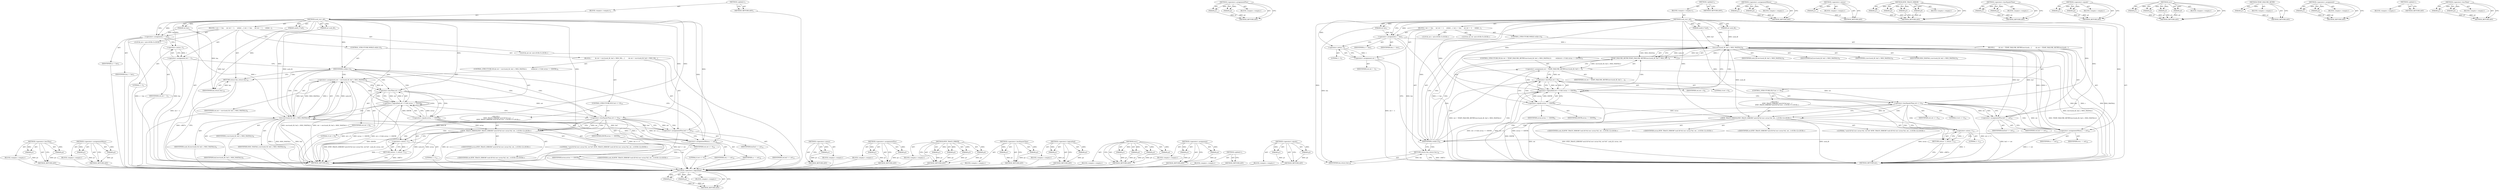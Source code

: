 digraph "&lt;operator&gt;.lessThan" {
vulnerable_103 [label=<(METHOD,&lt;operator&gt;.lessThan)>];
vulnerable_104 [label=<(PARAM,p1)>];
vulnerable_105 [label=<(PARAM,p2)>];
vulnerable_106 [label=<(BLOCK,&lt;empty&gt;,&lt;empty&gt;)>];
vulnerable_107 [label=<(METHOD_RETURN,ANY)>];
vulnerable_130 [label=<(METHOD,&lt;operator&gt;.assignmentMinus)>];
vulnerable_131 [label=<(PARAM,p1)>];
vulnerable_132 [label=<(PARAM,p2)>];
vulnerable_133 [label=<(BLOCK,&lt;empty&gt;,&lt;empty&gt;)>];
vulnerable_134 [label=<(METHOD_RETURN,ANY)>];
vulnerable_6 [label=<(METHOD,&lt;global&gt;)<SUB>1</SUB>>];
vulnerable_7 [label=<(BLOCK,&lt;empty&gt;,&lt;empty&gt;)<SUB>1</SUB>>];
vulnerable_8 [label=<(METHOD,sock_recv_all)<SUB>1</SUB>>];
vulnerable_9 [label=<(PARAM,int sock_fd)<SUB>1</SUB>>];
vulnerable_10 [label=<(PARAM,uint8_t* buf)<SUB>1</SUB>>];
vulnerable_11 [label=<(PARAM,int len)<SUB>1</SUB>>];
vulnerable_12 [label=<(BLOCK,{
 int r = len;

     int ret = -1;
     while(...,{
 int r = len;

     int ret = -1;
     while(...)<SUB>2</SUB>>];
vulnerable_13 [label="<(LOCAL,int r: int)<SUB>3</SUB>>"];
vulnerable_14 [label=<(&lt;operator&gt;.assignment,r = len)<SUB>3</SUB>>];
vulnerable_15 [label=<(IDENTIFIER,r,r = len)<SUB>3</SUB>>];
vulnerable_16 [label=<(IDENTIFIER,len,r = len)<SUB>3</SUB>>];
vulnerable_17 [label="<(LOCAL,int ret: int)<SUB>5</SUB>>"];
vulnerable_18 [label=<(&lt;operator&gt;.assignment,ret = -1)<SUB>5</SUB>>];
vulnerable_19 [label=<(IDENTIFIER,ret,ret = -1)<SUB>5</SUB>>];
vulnerable_20 [label=<(&lt;operator&gt;.minus,-1)<SUB>5</SUB>>];
vulnerable_21 [label=<(LITERAL,1,-1)<SUB>5</SUB>>];
vulnerable_22 [label=<(CONTROL_STRUCTURE,WHILE,while (r))<SUB>6</SUB>>];
vulnerable_23 [label=<(IDENTIFIER,r,while (r))<SUB>6</SUB>>];
vulnerable_24 [label=<(BLOCK,{
        do ret = recv(sock_fd, buf, r, MSG_WA...,{
        do ret = recv(sock_fd, buf, r, MSG_WA...)<SUB>7</SUB>>];
vulnerable_25 [label=<(CONTROL_STRUCTURE,DO,do ret = recv(sock_fd, buf, r, MSG_WAITALL);
         while(ret &lt; 0 &amp;&amp; errno == EINTR);)<SUB>8</SUB>>];
vulnerable_26 [label=<(&lt;operator&gt;.assignment,ret = recv(sock_fd, buf, r, MSG_WAITALL))<SUB>8</SUB>>];
vulnerable_27 [label=<(IDENTIFIER,ret,ret = recv(sock_fd, buf, r, MSG_WAITALL))<SUB>8</SUB>>];
vulnerable_28 [label=<(recv,recv(sock_fd, buf, r, MSG_WAITALL))<SUB>8</SUB>>];
vulnerable_29 [label=<(IDENTIFIER,sock_fd,recv(sock_fd, buf, r, MSG_WAITALL))<SUB>8</SUB>>];
vulnerable_30 [label=<(IDENTIFIER,buf,recv(sock_fd, buf, r, MSG_WAITALL))<SUB>8</SUB>>];
vulnerable_31 [label=<(IDENTIFIER,r,recv(sock_fd, buf, r, MSG_WAITALL))<SUB>8</SUB>>];
vulnerable_32 [label=<(IDENTIFIER,MSG_WAITALL,recv(sock_fd, buf, r, MSG_WAITALL))<SUB>8</SUB>>];
vulnerable_33 [label=<(&lt;operator&gt;.logicalAnd,ret &lt; 0 &amp;&amp; errno == EINTR)<SUB>9</SUB>>];
vulnerable_34 [label=<(&lt;operator&gt;.lessThan,ret &lt; 0)<SUB>9</SUB>>];
vulnerable_35 [label=<(IDENTIFIER,ret,ret &lt; 0)<SUB>9</SUB>>];
vulnerable_36 [label=<(LITERAL,0,ret &lt; 0)<SUB>9</SUB>>];
vulnerable_37 [label=<(&lt;operator&gt;.equals,errno == EINTR)<SUB>9</SUB>>];
vulnerable_38 [label=<(IDENTIFIER,errno,errno == EINTR)<SUB>9</SUB>>];
vulnerable_39 [label=<(IDENTIFIER,EINTR,errno == EINTR)<SUB>9</SUB>>];
vulnerable_40 [label=<(CONTROL_STRUCTURE,IF,if (ret &lt;= 0))<SUB>10</SUB>>];
vulnerable_41 [label=<(&lt;operator&gt;.lessEqualsThan,ret &lt;= 0)<SUB>10</SUB>>];
vulnerable_42 [label=<(IDENTIFIER,ret,ret &lt;= 0)<SUB>10</SUB>>];
vulnerable_43 [label=<(LITERAL,0,ret &lt;= 0)<SUB>10</SUB>>];
vulnerable_44 [label="<(BLOCK,{
            BTIF_TRACE_ERROR(&quot;sock fd:%d recv...,{
            BTIF_TRACE_ERROR(&quot;sock fd:%d recv...)<SUB>11</SUB>>"];
vulnerable_45 [label="<(BTIF_TRACE_ERROR,BTIF_TRACE_ERROR(&quot;sock fd:%d recv errno:%d, ret...)<SUB>12</SUB>>"];
vulnerable_46 [label="<(LITERAL,&quot;sock fd:%d recv errno:%d, ret:%d&quot;,BTIF_TRACE_ERROR(&quot;sock fd:%d recv errno:%d, ret...)<SUB>12</SUB>>"];
vulnerable_47 [label="<(IDENTIFIER,sock_fd,BTIF_TRACE_ERROR(&quot;sock fd:%d recv errno:%d, ret...)<SUB>12</SUB>>"];
vulnerable_48 [label="<(IDENTIFIER,errno,BTIF_TRACE_ERROR(&quot;sock fd:%d recv errno:%d, ret...)<SUB>12</SUB>>"];
vulnerable_49 [label="<(IDENTIFIER,ret,BTIF_TRACE_ERROR(&quot;sock fd:%d recv errno:%d, ret...)<SUB>12</SUB>>"];
vulnerable_50 [label=<(RETURN,return -1;,return -1;)<SUB>13</SUB>>];
vulnerable_51 [label=<(&lt;operator&gt;.minus,-1)<SUB>13</SUB>>];
vulnerable_52 [label=<(LITERAL,1,-1)<SUB>13</SUB>>];
vulnerable_53 [label=<(&lt;operator&gt;.assignmentPlus,buf += ret)<SUB>15</SUB>>];
vulnerable_54 [label=<(IDENTIFIER,buf,buf += ret)<SUB>15</SUB>>];
vulnerable_55 [label=<(IDENTIFIER,ret,buf += ret)<SUB>15</SUB>>];
vulnerable_56 [label=<(&lt;operator&gt;.assignmentMinus,r -= ret)<SUB>16</SUB>>];
vulnerable_57 [label=<(IDENTIFIER,r,r -= ret)<SUB>16</SUB>>];
vulnerable_58 [label=<(IDENTIFIER,ret,r -= ret)<SUB>16</SUB>>];
vulnerable_59 [label=<(RETURN,return len;,return len;)<SUB>18</SUB>>];
vulnerable_60 [label=<(IDENTIFIER,len,return len;)<SUB>18</SUB>>];
vulnerable_61 [label=<(METHOD_RETURN,int)<SUB>1</SUB>>];
vulnerable_63 [label=<(METHOD_RETURN,ANY)<SUB>1</SUB>>];
vulnerable_87 [label=<(METHOD,&lt;operator&gt;.minus)>];
vulnerable_88 [label=<(PARAM,p1)>];
vulnerable_89 [label=<(BLOCK,&lt;empty&gt;,&lt;empty&gt;)>];
vulnerable_90 [label=<(METHOD_RETURN,ANY)>];
vulnerable_125 [label=<(METHOD,&lt;operator&gt;.assignmentPlus)>];
vulnerable_126 [label=<(PARAM,p1)>];
vulnerable_127 [label=<(PARAM,p2)>];
vulnerable_128 [label=<(BLOCK,&lt;empty&gt;,&lt;empty&gt;)>];
vulnerable_129 [label=<(METHOD_RETURN,ANY)>];
vulnerable_118 [label=<(METHOD,BTIF_TRACE_ERROR)>];
vulnerable_119 [label=<(PARAM,p1)>];
vulnerable_120 [label=<(PARAM,p2)>];
vulnerable_121 [label=<(PARAM,p3)>];
vulnerable_122 [label=<(PARAM,p4)>];
vulnerable_123 [label=<(BLOCK,&lt;empty&gt;,&lt;empty&gt;)>];
vulnerable_124 [label=<(METHOD_RETURN,ANY)>];
vulnerable_113 [label=<(METHOD,&lt;operator&gt;.lessEqualsThan)>];
vulnerable_114 [label=<(PARAM,p1)>];
vulnerable_115 [label=<(PARAM,p2)>];
vulnerable_116 [label=<(BLOCK,&lt;empty&gt;,&lt;empty&gt;)>];
vulnerable_117 [label=<(METHOD_RETURN,ANY)>];
vulnerable_98 [label=<(METHOD,&lt;operator&gt;.logicalAnd)>];
vulnerable_99 [label=<(PARAM,p1)>];
vulnerable_100 [label=<(PARAM,p2)>];
vulnerable_101 [label=<(BLOCK,&lt;empty&gt;,&lt;empty&gt;)>];
vulnerable_102 [label=<(METHOD_RETURN,ANY)>];
vulnerable_91 [label=<(METHOD,recv)>];
vulnerable_92 [label=<(PARAM,p1)>];
vulnerable_93 [label=<(PARAM,p2)>];
vulnerable_94 [label=<(PARAM,p3)>];
vulnerable_95 [label=<(PARAM,p4)>];
vulnerable_96 [label=<(BLOCK,&lt;empty&gt;,&lt;empty&gt;)>];
vulnerable_97 [label=<(METHOD_RETURN,ANY)>];
vulnerable_82 [label=<(METHOD,&lt;operator&gt;.assignment)>];
vulnerable_83 [label=<(PARAM,p1)>];
vulnerable_84 [label=<(PARAM,p2)>];
vulnerable_85 [label=<(BLOCK,&lt;empty&gt;,&lt;empty&gt;)>];
vulnerable_86 [label=<(METHOD_RETURN,ANY)>];
vulnerable_76 [label=<(METHOD,&lt;global&gt;)<SUB>1</SUB>>];
vulnerable_77 [label=<(BLOCK,&lt;empty&gt;,&lt;empty&gt;)>];
vulnerable_78 [label=<(METHOD_RETURN,ANY)>];
vulnerable_108 [label=<(METHOD,&lt;operator&gt;.equals)>];
vulnerable_109 [label=<(PARAM,p1)>];
vulnerable_110 [label=<(PARAM,p2)>];
vulnerable_111 [label=<(BLOCK,&lt;empty&gt;,&lt;empty&gt;)>];
vulnerable_112 [label=<(METHOD_RETURN,ANY)>];
fixed_103 [label=<(METHOD,&lt;operator&gt;.logicalAnd)>];
fixed_104 [label=<(PARAM,p1)>];
fixed_105 [label=<(PARAM,p2)>];
fixed_106 [label=<(BLOCK,&lt;empty&gt;,&lt;empty&gt;)>];
fixed_107 [label=<(METHOD_RETURN,ANY)>];
fixed_130 [label=<(METHOD,&lt;operator&gt;.assignmentPlus)>];
fixed_131 [label=<(PARAM,p1)>];
fixed_132 [label=<(PARAM,p2)>];
fixed_133 [label=<(BLOCK,&lt;empty&gt;,&lt;empty&gt;)>];
fixed_134 [label=<(METHOD_RETURN,ANY)>];
fixed_6 [label=<(METHOD,&lt;global&gt;)<SUB>1</SUB>>];
fixed_7 [label=<(BLOCK,&lt;empty&gt;,&lt;empty&gt;)<SUB>1</SUB>>];
fixed_8 [label=<(METHOD,sock_recv_all)<SUB>1</SUB>>];
fixed_9 [label=<(PARAM,int sock_fd)<SUB>1</SUB>>];
fixed_10 [label=<(PARAM,uint8_t* buf)<SUB>1</SUB>>];
fixed_11 [label=<(PARAM,int len)<SUB>1</SUB>>];
fixed_12 [label=<(BLOCK,{
 int r = len;

     int ret = -1;
     while(...,{
 int r = len;

     int ret = -1;
     while(...)<SUB>2</SUB>>];
fixed_13 [label="<(LOCAL,int r: int)<SUB>3</SUB>>"];
fixed_14 [label=<(&lt;operator&gt;.assignment,r = len)<SUB>3</SUB>>];
fixed_15 [label=<(IDENTIFIER,r,r = len)<SUB>3</SUB>>];
fixed_16 [label=<(IDENTIFIER,len,r = len)<SUB>3</SUB>>];
fixed_17 [label="<(LOCAL,int ret: int)<SUB>5</SUB>>"];
fixed_18 [label=<(&lt;operator&gt;.assignment,ret = -1)<SUB>5</SUB>>];
fixed_19 [label=<(IDENTIFIER,ret,ret = -1)<SUB>5</SUB>>];
fixed_20 [label=<(&lt;operator&gt;.minus,-1)<SUB>5</SUB>>];
fixed_21 [label=<(LITERAL,1,-1)<SUB>5</SUB>>];
fixed_22 [label=<(CONTROL_STRUCTURE,WHILE,while (r))<SUB>6</SUB>>];
fixed_23 [label=<(IDENTIFIER,r,while (r))<SUB>6</SUB>>];
fixed_24 [label=<(BLOCK,{
        do ret = TEMP_FAILURE_RETRY(recv(sock...,{
        do ret = TEMP_FAILURE_RETRY(recv(sock...)<SUB>7</SUB>>];
fixed_25 [label=<(CONTROL_STRUCTURE,DO,do ret = TEMP_FAILURE_RETRY(recv(sock_fd, buf, r, MSG_WAITALL));
         while(ret &lt; 0 &amp;&amp; errno == EINTR);)<SUB>8</SUB>>];
fixed_26 [label=<(&lt;operator&gt;.assignment,ret = TEMP_FAILURE_RETRY(recv(sock_fd, buf, r, ...)<SUB>8</SUB>>];
fixed_27 [label=<(IDENTIFIER,ret,ret = TEMP_FAILURE_RETRY(recv(sock_fd, buf, r, ...)<SUB>8</SUB>>];
fixed_28 [label=<(TEMP_FAILURE_RETRY,TEMP_FAILURE_RETRY(recv(sock_fd, buf, r, MSG_WA...)<SUB>8</SUB>>];
fixed_29 [label=<(recv,recv(sock_fd, buf, r, MSG_WAITALL))<SUB>8</SUB>>];
fixed_30 [label=<(IDENTIFIER,sock_fd,recv(sock_fd, buf, r, MSG_WAITALL))<SUB>8</SUB>>];
fixed_31 [label=<(IDENTIFIER,buf,recv(sock_fd, buf, r, MSG_WAITALL))<SUB>8</SUB>>];
fixed_32 [label=<(IDENTIFIER,r,recv(sock_fd, buf, r, MSG_WAITALL))<SUB>8</SUB>>];
fixed_33 [label=<(IDENTIFIER,MSG_WAITALL,recv(sock_fd, buf, r, MSG_WAITALL))<SUB>8</SUB>>];
fixed_34 [label=<(&lt;operator&gt;.logicalAnd,ret &lt; 0 &amp;&amp; errno == EINTR)<SUB>9</SUB>>];
fixed_35 [label=<(&lt;operator&gt;.lessThan,ret &lt; 0)<SUB>9</SUB>>];
fixed_36 [label=<(IDENTIFIER,ret,ret &lt; 0)<SUB>9</SUB>>];
fixed_37 [label=<(LITERAL,0,ret &lt; 0)<SUB>9</SUB>>];
fixed_38 [label=<(&lt;operator&gt;.equals,errno == EINTR)<SUB>9</SUB>>];
fixed_39 [label=<(IDENTIFIER,errno,errno == EINTR)<SUB>9</SUB>>];
fixed_40 [label=<(IDENTIFIER,EINTR,errno == EINTR)<SUB>9</SUB>>];
fixed_41 [label=<(CONTROL_STRUCTURE,IF,if (ret &lt;= 0))<SUB>10</SUB>>];
fixed_42 [label=<(&lt;operator&gt;.lessEqualsThan,ret &lt;= 0)<SUB>10</SUB>>];
fixed_43 [label=<(IDENTIFIER,ret,ret &lt;= 0)<SUB>10</SUB>>];
fixed_44 [label=<(LITERAL,0,ret &lt;= 0)<SUB>10</SUB>>];
fixed_45 [label="<(BLOCK,{
            BTIF_TRACE_ERROR(&quot;sock fd:%d recv...,{
            BTIF_TRACE_ERROR(&quot;sock fd:%d recv...)<SUB>11</SUB>>"];
fixed_46 [label="<(BTIF_TRACE_ERROR,BTIF_TRACE_ERROR(&quot;sock fd:%d recv errno:%d, ret...)<SUB>12</SUB>>"];
fixed_47 [label="<(LITERAL,&quot;sock fd:%d recv errno:%d, ret:%d&quot;,BTIF_TRACE_ERROR(&quot;sock fd:%d recv errno:%d, ret...)<SUB>12</SUB>>"];
fixed_48 [label="<(IDENTIFIER,sock_fd,BTIF_TRACE_ERROR(&quot;sock fd:%d recv errno:%d, ret...)<SUB>12</SUB>>"];
fixed_49 [label="<(IDENTIFIER,errno,BTIF_TRACE_ERROR(&quot;sock fd:%d recv errno:%d, ret...)<SUB>12</SUB>>"];
fixed_50 [label="<(IDENTIFIER,ret,BTIF_TRACE_ERROR(&quot;sock fd:%d recv errno:%d, ret...)<SUB>12</SUB>>"];
fixed_51 [label=<(RETURN,return -1;,return -1;)<SUB>13</SUB>>];
fixed_52 [label=<(&lt;operator&gt;.minus,-1)<SUB>13</SUB>>];
fixed_53 [label=<(LITERAL,1,-1)<SUB>13</SUB>>];
fixed_54 [label=<(&lt;operator&gt;.assignmentPlus,buf += ret)<SUB>15</SUB>>];
fixed_55 [label=<(IDENTIFIER,buf,buf += ret)<SUB>15</SUB>>];
fixed_56 [label=<(IDENTIFIER,ret,buf += ret)<SUB>15</SUB>>];
fixed_57 [label=<(&lt;operator&gt;.assignmentMinus,r -= ret)<SUB>16</SUB>>];
fixed_58 [label=<(IDENTIFIER,r,r -= ret)<SUB>16</SUB>>];
fixed_59 [label=<(IDENTIFIER,ret,r -= ret)<SUB>16</SUB>>];
fixed_60 [label=<(RETURN,return len;,return len;)<SUB>18</SUB>>];
fixed_61 [label=<(IDENTIFIER,len,return len;)<SUB>18</SUB>>];
fixed_62 [label=<(METHOD_RETURN,int)<SUB>1</SUB>>];
fixed_64 [label=<(METHOD_RETURN,ANY)<SUB>1</SUB>>];
fixed_135 [label=<(METHOD,&lt;operator&gt;.assignmentMinus)>];
fixed_136 [label=<(PARAM,p1)>];
fixed_137 [label=<(PARAM,p2)>];
fixed_138 [label=<(BLOCK,&lt;empty&gt;,&lt;empty&gt;)>];
fixed_139 [label=<(METHOD_RETURN,ANY)>];
fixed_88 [label=<(METHOD,&lt;operator&gt;.minus)>];
fixed_89 [label=<(PARAM,p1)>];
fixed_90 [label=<(BLOCK,&lt;empty&gt;,&lt;empty&gt;)>];
fixed_91 [label=<(METHOD_RETURN,ANY)>];
fixed_123 [label=<(METHOD,BTIF_TRACE_ERROR)>];
fixed_124 [label=<(PARAM,p1)>];
fixed_125 [label=<(PARAM,p2)>];
fixed_126 [label=<(PARAM,p3)>];
fixed_127 [label=<(PARAM,p4)>];
fixed_128 [label=<(BLOCK,&lt;empty&gt;,&lt;empty&gt;)>];
fixed_129 [label=<(METHOD_RETURN,ANY)>];
fixed_118 [label=<(METHOD,&lt;operator&gt;.lessEqualsThan)>];
fixed_119 [label=<(PARAM,p1)>];
fixed_120 [label=<(PARAM,p2)>];
fixed_121 [label=<(BLOCK,&lt;empty&gt;,&lt;empty&gt;)>];
fixed_122 [label=<(METHOD_RETURN,ANY)>];
fixed_113 [label=<(METHOD,&lt;operator&gt;.equals)>];
fixed_114 [label=<(PARAM,p1)>];
fixed_115 [label=<(PARAM,p2)>];
fixed_116 [label=<(BLOCK,&lt;empty&gt;,&lt;empty&gt;)>];
fixed_117 [label=<(METHOD_RETURN,ANY)>];
fixed_96 [label=<(METHOD,recv)>];
fixed_97 [label=<(PARAM,p1)>];
fixed_98 [label=<(PARAM,p2)>];
fixed_99 [label=<(PARAM,p3)>];
fixed_100 [label=<(PARAM,p4)>];
fixed_101 [label=<(BLOCK,&lt;empty&gt;,&lt;empty&gt;)>];
fixed_102 [label=<(METHOD_RETURN,ANY)>];
fixed_92 [label=<(METHOD,TEMP_FAILURE_RETRY)>];
fixed_93 [label=<(PARAM,p1)>];
fixed_94 [label=<(BLOCK,&lt;empty&gt;,&lt;empty&gt;)>];
fixed_95 [label=<(METHOD_RETURN,ANY)>];
fixed_83 [label=<(METHOD,&lt;operator&gt;.assignment)>];
fixed_84 [label=<(PARAM,p1)>];
fixed_85 [label=<(PARAM,p2)>];
fixed_86 [label=<(BLOCK,&lt;empty&gt;,&lt;empty&gt;)>];
fixed_87 [label=<(METHOD_RETURN,ANY)>];
fixed_77 [label=<(METHOD,&lt;global&gt;)<SUB>1</SUB>>];
fixed_78 [label=<(BLOCK,&lt;empty&gt;,&lt;empty&gt;)>];
fixed_79 [label=<(METHOD_RETURN,ANY)>];
fixed_108 [label=<(METHOD,&lt;operator&gt;.lessThan)>];
fixed_109 [label=<(PARAM,p1)>];
fixed_110 [label=<(PARAM,p2)>];
fixed_111 [label=<(BLOCK,&lt;empty&gt;,&lt;empty&gt;)>];
fixed_112 [label=<(METHOD_RETURN,ANY)>];
vulnerable_103 -> vulnerable_104  [key=0, label="AST: "];
vulnerable_103 -> vulnerable_104  [key=1, label="DDG: "];
vulnerable_103 -> vulnerable_106  [key=0, label="AST: "];
vulnerable_103 -> vulnerable_105  [key=0, label="AST: "];
vulnerable_103 -> vulnerable_105  [key=1, label="DDG: "];
vulnerable_103 -> vulnerable_107  [key=0, label="AST: "];
vulnerable_103 -> vulnerable_107  [key=1, label="CFG: "];
vulnerable_104 -> vulnerable_107  [key=0, label="DDG: p1"];
vulnerable_105 -> vulnerable_107  [key=0, label="DDG: p2"];
vulnerable_106 -> fixed_103  [key=0];
vulnerable_107 -> fixed_103  [key=0];
vulnerable_130 -> vulnerable_131  [key=0, label="AST: "];
vulnerable_130 -> vulnerable_131  [key=1, label="DDG: "];
vulnerable_130 -> vulnerable_133  [key=0, label="AST: "];
vulnerable_130 -> vulnerable_132  [key=0, label="AST: "];
vulnerable_130 -> vulnerable_132  [key=1, label="DDG: "];
vulnerable_130 -> vulnerable_134  [key=0, label="AST: "];
vulnerable_130 -> vulnerable_134  [key=1, label="CFG: "];
vulnerable_131 -> vulnerable_134  [key=0, label="DDG: p1"];
vulnerable_132 -> vulnerable_134  [key=0, label="DDG: p2"];
vulnerable_133 -> fixed_103  [key=0];
vulnerable_134 -> fixed_103  [key=0];
vulnerable_6 -> vulnerable_7  [key=0, label="AST: "];
vulnerable_6 -> vulnerable_63  [key=0, label="AST: "];
vulnerable_6 -> vulnerable_63  [key=1, label="CFG: "];
vulnerable_7 -> vulnerable_8  [key=0, label="AST: "];
vulnerable_8 -> vulnerable_9  [key=0, label="AST: "];
vulnerable_8 -> vulnerable_9  [key=1, label="DDG: "];
vulnerable_8 -> vulnerable_10  [key=0, label="AST: "];
vulnerable_8 -> vulnerable_10  [key=1, label="DDG: "];
vulnerable_8 -> vulnerable_11  [key=0, label="AST: "];
vulnerable_8 -> vulnerable_11  [key=1, label="DDG: "];
vulnerable_8 -> vulnerable_12  [key=0, label="AST: "];
vulnerable_8 -> vulnerable_61  [key=0, label="AST: "];
vulnerable_8 -> vulnerable_14  [key=0, label="CFG: "];
vulnerable_8 -> vulnerable_14  [key=1, label="DDG: "];
vulnerable_8 -> vulnerable_23  [key=0, label="DDG: "];
vulnerable_8 -> vulnerable_60  [key=0, label="DDG: "];
vulnerable_8 -> vulnerable_20  [key=0, label="DDG: "];
vulnerable_8 -> vulnerable_53  [key=0, label="DDG: "];
vulnerable_8 -> vulnerable_56  [key=0, label="DDG: "];
vulnerable_8 -> vulnerable_41  [key=0, label="DDG: "];
vulnerable_8 -> vulnerable_28  [key=0, label="DDG: "];
vulnerable_8 -> vulnerable_34  [key=0, label="DDG: "];
vulnerable_8 -> vulnerable_37  [key=0, label="DDG: "];
vulnerable_8 -> vulnerable_45  [key=0, label="DDG: "];
vulnerable_8 -> vulnerable_51  [key=0, label="DDG: "];
vulnerable_9 -> vulnerable_28  [key=0, label="DDG: sock_fd"];
vulnerable_10 -> vulnerable_28  [key=0, label="DDG: buf"];
vulnerable_11 -> vulnerable_14  [key=0, label="DDG: len"];
vulnerable_11 -> vulnerable_60  [key=0, label="DDG: len"];
vulnerable_12 -> vulnerable_13  [key=0, label="AST: "];
vulnerable_12 -> vulnerable_14  [key=0, label="AST: "];
vulnerable_12 -> vulnerable_17  [key=0, label="AST: "];
vulnerable_12 -> vulnerable_18  [key=0, label="AST: "];
vulnerable_12 -> vulnerable_22  [key=0, label="AST: "];
vulnerable_12 -> vulnerable_59  [key=0, label="AST: "];
vulnerable_13 -> fixed_103  [key=0];
vulnerable_14 -> vulnerable_15  [key=0, label="AST: "];
vulnerable_14 -> vulnerable_16  [key=0, label="AST: "];
vulnerable_14 -> vulnerable_20  [key=0, label="CFG: "];
vulnerable_14 -> vulnerable_61  [key=0, label="DDG: len"];
vulnerable_14 -> vulnerable_61  [key=1, label="DDG: r = len"];
vulnerable_14 -> vulnerable_28  [key=0, label="DDG: r"];
vulnerable_15 -> fixed_103  [key=0];
vulnerable_16 -> fixed_103  [key=0];
vulnerable_17 -> fixed_103  [key=0];
vulnerable_18 -> vulnerable_19  [key=0, label="AST: "];
vulnerable_18 -> vulnerable_20  [key=0, label="AST: "];
vulnerable_18 -> vulnerable_23  [key=0, label="CFG: "];
vulnerable_18 -> vulnerable_61  [key=0, label="DDG: ret = -1"];
vulnerable_19 -> fixed_103  [key=0];
vulnerable_20 -> vulnerable_21  [key=0, label="AST: "];
vulnerable_20 -> vulnerable_18  [key=0, label="CFG: "];
vulnerable_20 -> vulnerable_18  [key=1, label="DDG: 1"];
vulnerable_21 -> fixed_103  [key=0];
vulnerable_22 -> vulnerable_23  [key=0, label="AST: "];
vulnerable_22 -> vulnerable_24  [key=0, label="AST: "];
vulnerable_23 -> vulnerable_28  [key=0, label="CFG: "];
vulnerable_23 -> vulnerable_28  [key=1, label="CDG: "];
vulnerable_23 -> vulnerable_59  [key=0, label="CFG: "];
vulnerable_23 -> vulnerable_59  [key=1, label="CDG: "];
vulnerable_23 -> vulnerable_34  [key=0, label="CDG: "];
vulnerable_23 -> vulnerable_33  [key=0, label="CDG: "];
vulnerable_23 -> vulnerable_26  [key=0, label="CDG: "];
vulnerable_23 -> vulnerable_41  [key=0, label="CDG: "];
vulnerable_24 -> vulnerable_25  [key=0, label="AST: "];
vulnerable_24 -> vulnerable_40  [key=0, label="AST: "];
vulnerable_24 -> vulnerable_53  [key=0, label="AST: "];
vulnerable_24 -> vulnerable_56  [key=0, label="AST: "];
vulnerable_25 -> vulnerable_26  [key=0, label="AST: "];
vulnerable_25 -> vulnerable_33  [key=0, label="AST: "];
vulnerable_26 -> vulnerable_27  [key=0, label="AST: "];
vulnerable_26 -> vulnerable_28  [key=0, label="AST: "];
vulnerable_26 -> vulnerable_34  [key=0, label="CFG: "];
vulnerable_26 -> vulnerable_34  [key=1, label="DDG: ret"];
vulnerable_26 -> vulnerable_61  [key=0, label="DDG: recv(sock_fd, buf, r, MSG_WAITALL)"];
vulnerable_26 -> vulnerable_61  [key=1, label="DDG: ret = recv(sock_fd, buf, r, MSG_WAITALL)"];
vulnerable_27 -> fixed_103  [key=0];
vulnerable_28 -> vulnerable_29  [key=0, label="AST: "];
vulnerable_28 -> vulnerable_30  [key=0, label="AST: "];
vulnerable_28 -> vulnerable_31  [key=0, label="AST: "];
vulnerable_28 -> vulnerable_32  [key=0, label="AST: "];
vulnerable_28 -> vulnerable_26  [key=0, label="CFG: "];
vulnerable_28 -> vulnerable_26  [key=1, label="DDG: sock_fd"];
vulnerable_28 -> vulnerable_26  [key=2, label="DDG: buf"];
vulnerable_28 -> vulnerable_26  [key=3, label="DDG: r"];
vulnerable_28 -> vulnerable_26  [key=4, label="DDG: MSG_WAITALL"];
vulnerable_28 -> vulnerable_61  [key=0, label="DDG: buf"];
vulnerable_28 -> vulnerable_61  [key=1, label="DDG: r"];
vulnerable_28 -> vulnerable_61  [key=2, label="DDG: MSG_WAITALL"];
vulnerable_28 -> vulnerable_53  [key=0, label="DDG: buf"];
vulnerable_28 -> vulnerable_56  [key=0, label="DDG: r"];
vulnerable_28 -> vulnerable_45  [key=0, label="DDG: sock_fd"];
vulnerable_29 -> fixed_103  [key=0];
vulnerable_30 -> fixed_103  [key=0];
vulnerable_31 -> fixed_103  [key=0];
vulnerable_32 -> fixed_103  [key=0];
vulnerable_33 -> vulnerable_34  [key=0, label="AST: "];
vulnerable_33 -> vulnerable_34  [key=1, label="CDG: "];
vulnerable_33 -> vulnerable_37  [key=0, label="AST: "];
vulnerable_33 -> vulnerable_28  [key=0, label="CFG: "];
vulnerable_33 -> vulnerable_28  [key=1, label="CDG: "];
vulnerable_33 -> vulnerable_41  [key=0, label="CFG: "];
vulnerable_33 -> vulnerable_61  [key=0, label="DDG: ret &lt; 0"];
vulnerable_33 -> vulnerable_61  [key=1, label="DDG: errno == EINTR"];
vulnerable_33 -> vulnerable_61  [key=2, label="DDG: ret &lt; 0 &amp;&amp; errno == EINTR"];
vulnerable_33 -> vulnerable_33  [key=0, label="CDG: "];
vulnerable_33 -> vulnerable_26  [key=0, label="CDG: "];
vulnerable_34 -> vulnerable_35  [key=0, label="AST: "];
vulnerable_34 -> vulnerable_36  [key=0, label="AST: "];
vulnerable_34 -> vulnerable_33  [key=0, label="CFG: "];
vulnerable_34 -> vulnerable_33  [key=1, label="DDG: ret"];
vulnerable_34 -> vulnerable_33  [key=2, label="DDG: 0"];
vulnerable_34 -> vulnerable_37  [key=0, label="CFG: "];
vulnerable_34 -> vulnerable_37  [key=1, label="CDG: "];
vulnerable_34 -> vulnerable_41  [key=0, label="DDG: ret"];
vulnerable_35 -> fixed_103  [key=0];
vulnerable_36 -> fixed_103  [key=0];
vulnerable_37 -> vulnerable_38  [key=0, label="AST: "];
vulnerable_37 -> vulnerable_39  [key=0, label="AST: "];
vulnerable_37 -> vulnerable_33  [key=0, label="CFG: "];
vulnerable_37 -> vulnerable_33  [key=1, label="DDG: errno"];
vulnerable_37 -> vulnerable_33  [key=2, label="DDG: EINTR"];
vulnerable_37 -> vulnerable_61  [key=0, label="DDG: EINTR"];
vulnerable_37 -> vulnerable_45  [key=0, label="DDG: errno"];
vulnerable_38 -> fixed_103  [key=0];
vulnerable_39 -> fixed_103  [key=0];
vulnerable_40 -> vulnerable_41  [key=0, label="AST: "];
vulnerable_40 -> vulnerable_44  [key=0, label="AST: "];
vulnerable_41 -> vulnerable_42  [key=0, label="AST: "];
vulnerable_41 -> vulnerable_43  [key=0, label="AST: "];
vulnerable_41 -> vulnerable_45  [key=0, label="CFG: "];
vulnerable_41 -> vulnerable_45  [key=1, label="DDG: ret"];
vulnerable_41 -> vulnerable_45  [key=2, label="CDG: "];
vulnerable_41 -> vulnerable_53  [key=0, label="CFG: "];
vulnerable_41 -> vulnerable_53  [key=1, label="DDG: ret"];
vulnerable_41 -> vulnerable_53  [key=2, label="CDG: "];
vulnerable_41 -> vulnerable_61  [key=0, label="DDG: ret &lt;= 0"];
vulnerable_41 -> vulnerable_56  [key=0, label="DDG: ret"];
vulnerable_41 -> vulnerable_56  [key=1, label="CDG: "];
vulnerable_41 -> vulnerable_23  [key=0, label="CDG: "];
vulnerable_41 -> vulnerable_51  [key=0, label="CDG: "];
vulnerable_41 -> vulnerable_50  [key=0, label="CDG: "];
vulnerable_42 -> fixed_103  [key=0];
vulnerable_43 -> fixed_103  [key=0];
vulnerable_44 -> vulnerable_45  [key=0, label="AST: "];
vulnerable_44 -> vulnerable_50  [key=0, label="AST: "];
vulnerable_45 -> vulnerable_46  [key=0, label="AST: "];
vulnerable_45 -> vulnerable_47  [key=0, label="AST: "];
vulnerable_45 -> vulnerable_48  [key=0, label="AST: "];
vulnerable_45 -> vulnerable_49  [key=0, label="AST: "];
vulnerable_45 -> vulnerable_51  [key=0, label="CFG: "];
vulnerable_45 -> vulnerable_61  [key=0, label="DDG: sock_fd"];
vulnerable_45 -> vulnerable_61  [key=1, label="DDG: errno"];
vulnerable_45 -> vulnerable_61  [key=2, label="DDG: ret"];
vulnerable_45 -> vulnerable_61  [key=3, label="DDG: BTIF_TRACE_ERROR(&quot;sock fd:%d recv errno:%d, ret:%d&quot;, sock_fd, errno, ret)"];
vulnerable_46 -> fixed_103  [key=0];
vulnerable_47 -> fixed_103  [key=0];
vulnerable_48 -> fixed_103  [key=0];
vulnerable_49 -> fixed_103  [key=0];
vulnerable_50 -> vulnerable_51  [key=0, label="AST: "];
vulnerable_50 -> vulnerable_61  [key=0, label="CFG: "];
vulnerable_50 -> vulnerable_61  [key=1, label="DDG: &lt;RET&gt;"];
vulnerable_51 -> vulnerable_52  [key=0, label="AST: "];
vulnerable_51 -> vulnerable_50  [key=0, label="CFG: "];
vulnerable_51 -> vulnerable_50  [key=1, label="DDG: -1"];
vulnerable_51 -> vulnerable_61  [key=0, label="DDG: -1"];
vulnerable_52 -> fixed_103  [key=0];
vulnerable_53 -> vulnerable_54  [key=0, label="AST: "];
vulnerable_53 -> vulnerable_55  [key=0, label="AST: "];
vulnerable_53 -> vulnerable_56  [key=0, label="CFG: "];
vulnerable_53 -> vulnerable_61  [key=0, label="DDG: buf += ret"];
vulnerable_53 -> vulnerable_28  [key=0, label="DDG: buf"];
vulnerable_54 -> fixed_103  [key=0];
vulnerable_55 -> fixed_103  [key=0];
vulnerable_56 -> vulnerable_57  [key=0, label="AST: "];
vulnerable_56 -> vulnerable_58  [key=0, label="AST: "];
vulnerable_56 -> vulnerable_23  [key=0, label="CFG: "];
vulnerable_56 -> vulnerable_61  [key=0, label="DDG: r -= ret"];
vulnerable_56 -> vulnerable_28  [key=0, label="DDG: r"];
vulnerable_57 -> fixed_103  [key=0];
vulnerable_58 -> fixed_103  [key=0];
vulnerable_59 -> vulnerable_60  [key=0, label="AST: "];
vulnerable_59 -> vulnerable_61  [key=0, label="CFG: "];
vulnerable_59 -> vulnerable_61  [key=1, label="DDG: &lt;RET&gt;"];
vulnerable_60 -> vulnerable_59  [key=0, label="DDG: len"];
vulnerable_61 -> fixed_103  [key=0];
vulnerable_63 -> fixed_103  [key=0];
vulnerable_87 -> vulnerable_88  [key=0, label="AST: "];
vulnerable_87 -> vulnerable_88  [key=1, label="DDG: "];
vulnerable_87 -> vulnerable_89  [key=0, label="AST: "];
vulnerable_87 -> vulnerable_90  [key=0, label="AST: "];
vulnerable_87 -> vulnerable_90  [key=1, label="CFG: "];
vulnerable_88 -> vulnerable_90  [key=0, label="DDG: p1"];
vulnerable_89 -> fixed_103  [key=0];
vulnerable_90 -> fixed_103  [key=0];
vulnerable_125 -> vulnerable_126  [key=0, label="AST: "];
vulnerable_125 -> vulnerable_126  [key=1, label="DDG: "];
vulnerable_125 -> vulnerable_128  [key=0, label="AST: "];
vulnerable_125 -> vulnerable_127  [key=0, label="AST: "];
vulnerable_125 -> vulnerable_127  [key=1, label="DDG: "];
vulnerable_125 -> vulnerable_129  [key=0, label="AST: "];
vulnerable_125 -> vulnerable_129  [key=1, label="CFG: "];
vulnerable_126 -> vulnerable_129  [key=0, label="DDG: p1"];
vulnerable_127 -> vulnerable_129  [key=0, label="DDG: p2"];
vulnerable_128 -> fixed_103  [key=0];
vulnerable_129 -> fixed_103  [key=0];
vulnerable_118 -> vulnerable_119  [key=0, label="AST: "];
vulnerable_118 -> vulnerable_119  [key=1, label="DDG: "];
vulnerable_118 -> vulnerable_123  [key=0, label="AST: "];
vulnerable_118 -> vulnerable_120  [key=0, label="AST: "];
vulnerable_118 -> vulnerable_120  [key=1, label="DDG: "];
vulnerable_118 -> vulnerable_124  [key=0, label="AST: "];
vulnerable_118 -> vulnerable_124  [key=1, label="CFG: "];
vulnerable_118 -> vulnerable_121  [key=0, label="AST: "];
vulnerable_118 -> vulnerable_121  [key=1, label="DDG: "];
vulnerable_118 -> vulnerable_122  [key=0, label="AST: "];
vulnerable_118 -> vulnerable_122  [key=1, label="DDG: "];
vulnerable_119 -> vulnerable_124  [key=0, label="DDG: p1"];
vulnerable_120 -> vulnerable_124  [key=0, label="DDG: p2"];
vulnerable_121 -> vulnerable_124  [key=0, label="DDG: p3"];
vulnerable_122 -> vulnerable_124  [key=0, label="DDG: p4"];
vulnerable_123 -> fixed_103  [key=0];
vulnerable_124 -> fixed_103  [key=0];
vulnerable_113 -> vulnerable_114  [key=0, label="AST: "];
vulnerable_113 -> vulnerable_114  [key=1, label="DDG: "];
vulnerable_113 -> vulnerable_116  [key=0, label="AST: "];
vulnerable_113 -> vulnerable_115  [key=0, label="AST: "];
vulnerable_113 -> vulnerable_115  [key=1, label="DDG: "];
vulnerable_113 -> vulnerable_117  [key=0, label="AST: "];
vulnerable_113 -> vulnerable_117  [key=1, label="CFG: "];
vulnerable_114 -> vulnerable_117  [key=0, label="DDG: p1"];
vulnerable_115 -> vulnerable_117  [key=0, label="DDG: p2"];
vulnerable_116 -> fixed_103  [key=0];
vulnerable_117 -> fixed_103  [key=0];
vulnerable_98 -> vulnerable_99  [key=0, label="AST: "];
vulnerable_98 -> vulnerable_99  [key=1, label="DDG: "];
vulnerable_98 -> vulnerable_101  [key=0, label="AST: "];
vulnerable_98 -> vulnerable_100  [key=0, label="AST: "];
vulnerable_98 -> vulnerable_100  [key=1, label="DDG: "];
vulnerable_98 -> vulnerable_102  [key=0, label="AST: "];
vulnerable_98 -> vulnerable_102  [key=1, label="CFG: "];
vulnerable_99 -> vulnerable_102  [key=0, label="DDG: p1"];
vulnerable_100 -> vulnerable_102  [key=0, label="DDG: p2"];
vulnerable_101 -> fixed_103  [key=0];
vulnerable_102 -> fixed_103  [key=0];
vulnerable_91 -> vulnerable_92  [key=0, label="AST: "];
vulnerable_91 -> vulnerable_92  [key=1, label="DDG: "];
vulnerable_91 -> vulnerable_96  [key=0, label="AST: "];
vulnerable_91 -> vulnerable_93  [key=0, label="AST: "];
vulnerable_91 -> vulnerable_93  [key=1, label="DDG: "];
vulnerable_91 -> vulnerable_97  [key=0, label="AST: "];
vulnerable_91 -> vulnerable_97  [key=1, label="CFG: "];
vulnerable_91 -> vulnerable_94  [key=0, label="AST: "];
vulnerable_91 -> vulnerable_94  [key=1, label="DDG: "];
vulnerable_91 -> vulnerable_95  [key=0, label="AST: "];
vulnerable_91 -> vulnerable_95  [key=1, label="DDG: "];
vulnerable_92 -> vulnerable_97  [key=0, label="DDG: p1"];
vulnerable_93 -> vulnerable_97  [key=0, label="DDG: p2"];
vulnerable_94 -> vulnerable_97  [key=0, label="DDG: p3"];
vulnerable_95 -> vulnerable_97  [key=0, label="DDG: p4"];
vulnerable_96 -> fixed_103  [key=0];
vulnerable_97 -> fixed_103  [key=0];
vulnerable_82 -> vulnerable_83  [key=0, label="AST: "];
vulnerable_82 -> vulnerable_83  [key=1, label="DDG: "];
vulnerable_82 -> vulnerable_85  [key=0, label="AST: "];
vulnerable_82 -> vulnerable_84  [key=0, label="AST: "];
vulnerable_82 -> vulnerable_84  [key=1, label="DDG: "];
vulnerable_82 -> vulnerable_86  [key=0, label="AST: "];
vulnerable_82 -> vulnerable_86  [key=1, label="CFG: "];
vulnerable_83 -> vulnerable_86  [key=0, label="DDG: p1"];
vulnerable_84 -> vulnerable_86  [key=0, label="DDG: p2"];
vulnerable_85 -> fixed_103  [key=0];
vulnerable_86 -> fixed_103  [key=0];
vulnerable_76 -> vulnerable_77  [key=0, label="AST: "];
vulnerable_76 -> vulnerable_78  [key=0, label="AST: "];
vulnerable_76 -> vulnerable_78  [key=1, label="CFG: "];
vulnerable_77 -> fixed_103  [key=0];
vulnerable_78 -> fixed_103  [key=0];
vulnerable_108 -> vulnerable_109  [key=0, label="AST: "];
vulnerable_108 -> vulnerable_109  [key=1, label="DDG: "];
vulnerable_108 -> vulnerable_111  [key=0, label="AST: "];
vulnerable_108 -> vulnerable_110  [key=0, label="AST: "];
vulnerable_108 -> vulnerable_110  [key=1, label="DDG: "];
vulnerable_108 -> vulnerable_112  [key=0, label="AST: "];
vulnerable_108 -> vulnerable_112  [key=1, label="CFG: "];
vulnerable_109 -> vulnerable_112  [key=0, label="DDG: p1"];
vulnerable_110 -> vulnerable_112  [key=0, label="DDG: p2"];
vulnerable_111 -> fixed_103  [key=0];
vulnerable_112 -> fixed_103  [key=0];
fixed_103 -> fixed_104  [key=0, label="AST: "];
fixed_103 -> fixed_104  [key=1, label="DDG: "];
fixed_103 -> fixed_106  [key=0, label="AST: "];
fixed_103 -> fixed_105  [key=0, label="AST: "];
fixed_103 -> fixed_105  [key=1, label="DDG: "];
fixed_103 -> fixed_107  [key=0, label="AST: "];
fixed_103 -> fixed_107  [key=1, label="CFG: "];
fixed_104 -> fixed_107  [key=0, label="DDG: p1"];
fixed_105 -> fixed_107  [key=0, label="DDG: p2"];
fixed_130 -> fixed_131  [key=0, label="AST: "];
fixed_130 -> fixed_131  [key=1, label="DDG: "];
fixed_130 -> fixed_133  [key=0, label="AST: "];
fixed_130 -> fixed_132  [key=0, label="AST: "];
fixed_130 -> fixed_132  [key=1, label="DDG: "];
fixed_130 -> fixed_134  [key=0, label="AST: "];
fixed_130 -> fixed_134  [key=1, label="CFG: "];
fixed_131 -> fixed_134  [key=0, label="DDG: p1"];
fixed_132 -> fixed_134  [key=0, label="DDG: p2"];
fixed_6 -> fixed_7  [key=0, label="AST: "];
fixed_6 -> fixed_64  [key=0, label="AST: "];
fixed_6 -> fixed_64  [key=1, label="CFG: "];
fixed_7 -> fixed_8  [key=0, label="AST: "];
fixed_8 -> fixed_9  [key=0, label="AST: "];
fixed_8 -> fixed_9  [key=1, label="DDG: "];
fixed_8 -> fixed_10  [key=0, label="AST: "];
fixed_8 -> fixed_10  [key=1, label="DDG: "];
fixed_8 -> fixed_11  [key=0, label="AST: "];
fixed_8 -> fixed_11  [key=1, label="DDG: "];
fixed_8 -> fixed_12  [key=0, label="AST: "];
fixed_8 -> fixed_62  [key=0, label="AST: "];
fixed_8 -> fixed_14  [key=0, label="CFG: "];
fixed_8 -> fixed_14  [key=1, label="DDG: "];
fixed_8 -> fixed_23  [key=0, label="DDG: "];
fixed_8 -> fixed_61  [key=0, label="DDG: "];
fixed_8 -> fixed_20  [key=0, label="DDG: "];
fixed_8 -> fixed_54  [key=0, label="DDG: "];
fixed_8 -> fixed_57  [key=0, label="DDG: "];
fixed_8 -> fixed_42  [key=0, label="DDG: "];
fixed_8 -> fixed_35  [key=0, label="DDG: "];
fixed_8 -> fixed_38  [key=0, label="DDG: "];
fixed_8 -> fixed_46  [key=0, label="DDG: "];
fixed_8 -> fixed_29  [key=0, label="DDG: "];
fixed_8 -> fixed_52  [key=0, label="DDG: "];
fixed_9 -> fixed_29  [key=0, label="DDG: sock_fd"];
fixed_10 -> fixed_29  [key=0, label="DDG: buf"];
fixed_11 -> fixed_14  [key=0, label="DDG: len"];
fixed_11 -> fixed_61  [key=0, label="DDG: len"];
fixed_12 -> fixed_13  [key=0, label="AST: "];
fixed_12 -> fixed_14  [key=0, label="AST: "];
fixed_12 -> fixed_17  [key=0, label="AST: "];
fixed_12 -> fixed_18  [key=0, label="AST: "];
fixed_12 -> fixed_22  [key=0, label="AST: "];
fixed_12 -> fixed_60  [key=0, label="AST: "];
fixed_14 -> fixed_15  [key=0, label="AST: "];
fixed_14 -> fixed_16  [key=0, label="AST: "];
fixed_14 -> fixed_20  [key=0, label="CFG: "];
fixed_14 -> fixed_62  [key=0, label="DDG: len"];
fixed_14 -> fixed_62  [key=1, label="DDG: r = len"];
fixed_14 -> fixed_29  [key=0, label="DDG: r"];
fixed_18 -> fixed_19  [key=0, label="AST: "];
fixed_18 -> fixed_20  [key=0, label="AST: "];
fixed_18 -> fixed_23  [key=0, label="CFG: "];
fixed_18 -> fixed_62  [key=0, label="DDG: ret = -1"];
fixed_20 -> fixed_21  [key=0, label="AST: "];
fixed_20 -> fixed_18  [key=0, label="CFG: "];
fixed_20 -> fixed_18  [key=1, label="DDG: 1"];
fixed_22 -> fixed_23  [key=0, label="AST: "];
fixed_22 -> fixed_24  [key=0, label="AST: "];
fixed_23 -> fixed_29  [key=0, label="CFG: "];
fixed_23 -> fixed_29  [key=1, label="CDG: "];
fixed_23 -> fixed_60  [key=0, label="CFG: "];
fixed_23 -> fixed_60  [key=1, label="CDG: "];
fixed_23 -> fixed_34  [key=0, label="CDG: "];
fixed_23 -> fixed_26  [key=0, label="CDG: "];
fixed_23 -> fixed_42  [key=0, label="CDG: "];
fixed_23 -> fixed_28  [key=0, label="CDG: "];
fixed_23 -> fixed_35  [key=0, label="CDG: "];
fixed_24 -> fixed_25  [key=0, label="AST: "];
fixed_24 -> fixed_41  [key=0, label="AST: "];
fixed_24 -> fixed_54  [key=0, label="AST: "];
fixed_24 -> fixed_57  [key=0, label="AST: "];
fixed_25 -> fixed_26  [key=0, label="AST: "];
fixed_25 -> fixed_34  [key=0, label="AST: "];
fixed_26 -> fixed_27  [key=0, label="AST: "];
fixed_26 -> fixed_28  [key=0, label="AST: "];
fixed_26 -> fixed_35  [key=0, label="CFG: "];
fixed_26 -> fixed_35  [key=1, label="DDG: ret"];
fixed_26 -> fixed_62  [key=0, label="DDG: TEMP_FAILURE_RETRY(recv(sock_fd, buf, r, MSG_WAITALL))"];
fixed_26 -> fixed_62  [key=1, label="DDG: ret = TEMP_FAILURE_RETRY(recv(sock_fd, buf, r, MSG_WAITALL))"];
fixed_28 -> fixed_29  [key=0, label="AST: "];
fixed_28 -> fixed_26  [key=0, label="CFG: "];
fixed_28 -> fixed_26  [key=1, label="DDG: recv(sock_fd, buf, r, MSG_WAITALL)"];
fixed_28 -> fixed_62  [key=0, label="DDG: recv(sock_fd, buf, r, MSG_WAITALL)"];
fixed_29 -> fixed_30  [key=0, label="AST: "];
fixed_29 -> fixed_31  [key=0, label="AST: "];
fixed_29 -> fixed_32  [key=0, label="AST: "];
fixed_29 -> fixed_33  [key=0, label="AST: "];
fixed_29 -> fixed_28  [key=0, label="CFG: "];
fixed_29 -> fixed_28  [key=1, label="DDG: sock_fd"];
fixed_29 -> fixed_28  [key=2, label="DDG: buf"];
fixed_29 -> fixed_28  [key=3, label="DDG: r"];
fixed_29 -> fixed_28  [key=4, label="DDG: MSG_WAITALL"];
fixed_29 -> fixed_62  [key=0, label="DDG: buf"];
fixed_29 -> fixed_62  [key=1, label="DDG: r"];
fixed_29 -> fixed_62  [key=2, label="DDG: MSG_WAITALL"];
fixed_29 -> fixed_54  [key=0, label="DDG: buf"];
fixed_29 -> fixed_57  [key=0, label="DDG: r"];
fixed_29 -> fixed_46  [key=0, label="DDG: sock_fd"];
fixed_34 -> fixed_35  [key=0, label="AST: "];
fixed_34 -> fixed_35  [key=1, label="CDG: "];
fixed_34 -> fixed_38  [key=0, label="AST: "];
fixed_34 -> fixed_29  [key=0, label="CFG: "];
fixed_34 -> fixed_29  [key=1, label="CDG: "];
fixed_34 -> fixed_42  [key=0, label="CFG: "];
fixed_34 -> fixed_62  [key=0, label="DDG: ret &lt; 0"];
fixed_34 -> fixed_62  [key=1, label="DDG: errno == EINTR"];
fixed_34 -> fixed_62  [key=2, label="DDG: ret &lt; 0 &amp;&amp; errno == EINTR"];
fixed_34 -> fixed_34  [key=0, label="CDG: "];
fixed_34 -> fixed_26  [key=0, label="CDG: "];
fixed_34 -> fixed_28  [key=0, label="CDG: "];
fixed_35 -> fixed_36  [key=0, label="AST: "];
fixed_35 -> fixed_37  [key=0, label="AST: "];
fixed_35 -> fixed_34  [key=0, label="CFG: "];
fixed_35 -> fixed_34  [key=1, label="DDG: ret"];
fixed_35 -> fixed_34  [key=2, label="DDG: 0"];
fixed_35 -> fixed_38  [key=0, label="CFG: "];
fixed_35 -> fixed_38  [key=1, label="CDG: "];
fixed_35 -> fixed_42  [key=0, label="DDG: ret"];
fixed_38 -> fixed_39  [key=0, label="AST: "];
fixed_38 -> fixed_40  [key=0, label="AST: "];
fixed_38 -> fixed_34  [key=0, label="CFG: "];
fixed_38 -> fixed_34  [key=1, label="DDG: errno"];
fixed_38 -> fixed_34  [key=2, label="DDG: EINTR"];
fixed_38 -> fixed_62  [key=0, label="DDG: EINTR"];
fixed_38 -> fixed_46  [key=0, label="DDG: errno"];
fixed_41 -> fixed_42  [key=0, label="AST: "];
fixed_41 -> fixed_45  [key=0, label="AST: "];
fixed_42 -> fixed_43  [key=0, label="AST: "];
fixed_42 -> fixed_44  [key=0, label="AST: "];
fixed_42 -> fixed_46  [key=0, label="CFG: "];
fixed_42 -> fixed_46  [key=1, label="DDG: ret"];
fixed_42 -> fixed_46  [key=2, label="CDG: "];
fixed_42 -> fixed_54  [key=0, label="CFG: "];
fixed_42 -> fixed_54  [key=1, label="DDG: ret"];
fixed_42 -> fixed_54  [key=2, label="CDG: "];
fixed_42 -> fixed_62  [key=0, label="DDG: ret &lt;= 0"];
fixed_42 -> fixed_57  [key=0, label="DDG: ret"];
fixed_42 -> fixed_57  [key=1, label="CDG: "];
fixed_42 -> fixed_23  [key=0, label="CDG: "];
fixed_42 -> fixed_51  [key=0, label="CDG: "];
fixed_42 -> fixed_52  [key=0, label="CDG: "];
fixed_45 -> fixed_46  [key=0, label="AST: "];
fixed_45 -> fixed_51  [key=0, label="AST: "];
fixed_46 -> fixed_47  [key=0, label="AST: "];
fixed_46 -> fixed_48  [key=0, label="AST: "];
fixed_46 -> fixed_49  [key=0, label="AST: "];
fixed_46 -> fixed_50  [key=0, label="AST: "];
fixed_46 -> fixed_52  [key=0, label="CFG: "];
fixed_46 -> fixed_62  [key=0, label="DDG: sock_fd"];
fixed_46 -> fixed_62  [key=1, label="DDG: errno"];
fixed_46 -> fixed_62  [key=2, label="DDG: ret"];
fixed_46 -> fixed_62  [key=3, label="DDG: BTIF_TRACE_ERROR(&quot;sock fd:%d recv errno:%d, ret:%d&quot;, sock_fd, errno, ret)"];
fixed_51 -> fixed_52  [key=0, label="AST: "];
fixed_51 -> fixed_62  [key=0, label="CFG: "];
fixed_51 -> fixed_62  [key=1, label="DDG: &lt;RET&gt;"];
fixed_52 -> fixed_53  [key=0, label="AST: "];
fixed_52 -> fixed_51  [key=0, label="CFG: "];
fixed_52 -> fixed_51  [key=1, label="DDG: -1"];
fixed_52 -> fixed_62  [key=0, label="DDG: -1"];
fixed_54 -> fixed_55  [key=0, label="AST: "];
fixed_54 -> fixed_56  [key=0, label="AST: "];
fixed_54 -> fixed_57  [key=0, label="CFG: "];
fixed_54 -> fixed_62  [key=0, label="DDG: buf += ret"];
fixed_54 -> fixed_29  [key=0, label="DDG: buf"];
fixed_57 -> fixed_58  [key=0, label="AST: "];
fixed_57 -> fixed_59  [key=0, label="AST: "];
fixed_57 -> fixed_23  [key=0, label="CFG: "];
fixed_57 -> fixed_62  [key=0, label="DDG: r -= ret"];
fixed_57 -> fixed_29  [key=0, label="DDG: r"];
fixed_60 -> fixed_61  [key=0, label="AST: "];
fixed_60 -> fixed_62  [key=0, label="CFG: "];
fixed_60 -> fixed_62  [key=1, label="DDG: &lt;RET&gt;"];
fixed_61 -> fixed_60  [key=0, label="DDG: len"];
fixed_135 -> fixed_136  [key=0, label="AST: "];
fixed_135 -> fixed_136  [key=1, label="DDG: "];
fixed_135 -> fixed_138  [key=0, label="AST: "];
fixed_135 -> fixed_137  [key=0, label="AST: "];
fixed_135 -> fixed_137  [key=1, label="DDG: "];
fixed_135 -> fixed_139  [key=0, label="AST: "];
fixed_135 -> fixed_139  [key=1, label="CFG: "];
fixed_136 -> fixed_139  [key=0, label="DDG: p1"];
fixed_137 -> fixed_139  [key=0, label="DDG: p2"];
fixed_88 -> fixed_89  [key=0, label="AST: "];
fixed_88 -> fixed_89  [key=1, label="DDG: "];
fixed_88 -> fixed_90  [key=0, label="AST: "];
fixed_88 -> fixed_91  [key=0, label="AST: "];
fixed_88 -> fixed_91  [key=1, label="CFG: "];
fixed_89 -> fixed_91  [key=0, label="DDG: p1"];
fixed_123 -> fixed_124  [key=0, label="AST: "];
fixed_123 -> fixed_124  [key=1, label="DDG: "];
fixed_123 -> fixed_128  [key=0, label="AST: "];
fixed_123 -> fixed_125  [key=0, label="AST: "];
fixed_123 -> fixed_125  [key=1, label="DDG: "];
fixed_123 -> fixed_129  [key=0, label="AST: "];
fixed_123 -> fixed_129  [key=1, label="CFG: "];
fixed_123 -> fixed_126  [key=0, label="AST: "];
fixed_123 -> fixed_126  [key=1, label="DDG: "];
fixed_123 -> fixed_127  [key=0, label="AST: "];
fixed_123 -> fixed_127  [key=1, label="DDG: "];
fixed_124 -> fixed_129  [key=0, label="DDG: p1"];
fixed_125 -> fixed_129  [key=0, label="DDG: p2"];
fixed_126 -> fixed_129  [key=0, label="DDG: p3"];
fixed_127 -> fixed_129  [key=0, label="DDG: p4"];
fixed_118 -> fixed_119  [key=0, label="AST: "];
fixed_118 -> fixed_119  [key=1, label="DDG: "];
fixed_118 -> fixed_121  [key=0, label="AST: "];
fixed_118 -> fixed_120  [key=0, label="AST: "];
fixed_118 -> fixed_120  [key=1, label="DDG: "];
fixed_118 -> fixed_122  [key=0, label="AST: "];
fixed_118 -> fixed_122  [key=1, label="CFG: "];
fixed_119 -> fixed_122  [key=0, label="DDG: p1"];
fixed_120 -> fixed_122  [key=0, label="DDG: p2"];
fixed_113 -> fixed_114  [key=0, label="AST: "];
fixed_113 -> fixed_114  [key=1, label="DDG: "];
fixed_113 -> fixed_116  [key=0, label="AST: "];
fixed_113 -> fixed_115  [key=0, label="AST: "];
fixed_113 -> fixed_115  [key=1, label="DDG: "];
fixed_113 -> fixed_117  [key=0, label="AST: "];
fixed_113 -> fixed_117  [key=1, label="CFG: "];
fixed_114 -> fixed_117  [key=0, label="DDG: p1"];
fixed_115 -> fixed_117  [key=0, label="DDG: p2"];
fixed_96 -> fixed_97  [key=0, label="AST: "];
fixed_96 -> fixed_97  [key=1, label="DDG: "];
fixed_96 -> fixed_101  [key=0, label="AST: "];
fixed_96 -> fixed_98  [key=0, label="AST: "];
fixed_96 -> fixed_98  [key=1, label="DDG: "];
fixed_96 -> fixed_102  [key=0, label="AST: "];
fixed_96 -> fixed_102  [key=1, label="CFG: "];
fixed_96 -> fixed_99  [key=0, label="AST: "];
fixed_96 -> fixed_99  [key=1, label="DDG: "];
fixed_96 -> fixed_100  [key=0, label="AST: "];
fixed_96 -> fixed_100  [key=1, label="DDG: "];
fixed_97 -> fixed_102  [key=0, label="DDG: p1"];
fixed_98 -> fixed_102  [key=0, label="DDG: p2"];
fixed_99 -> fixed_102  [key=0, label="DDG: p3"];
fixed_100 -> fixed_102  [key=0, label="DDG: p4"];
fixed_92 -> fixed_93  [key=0, label="AST: "];
fixed_92 -> fixed_93  [key=1, label="DDG: "];
fixed_92 -> fixed_94  [key=0, label="AST: "];
fixed_92 -> fixed_95  [key=0, label="AST: "];
fixed_92 -> fixed_95  [key=1, label="CFG: "];
fixed_93 -> fixed_95  [key=0, label="DDG: p1"];
fixed_83 -> fixed_84  [key=0, label="AST: "];
fixed_83 -> fixed_84  [key=1, label="DDG: "];
fixed_83 -> fixed_86  [key=0, label="AST: "];
fixed_83 -> fixed_85  [key=0, label="AST: "];
fixed_83 -> fixed_85  [key=1, label="DDG: "];
fixed_83 -> fixed_87  [key=0, label="AST: "];
fixed_83 -> fixed_87  [key=1, label="CFG: "];
fixed_84 -> fixed_87  [key=0, label="DDG: p1"];
fixed_85 -> fixed_87  [key=0, label="DDG: p2"];
fixed_77 -> fixed_78  [key=0, label="AST: "];
fixed_77 -> fixed_79  [key=0, label="AST: "];
fixed_77 -> fixed_79  [key=1, label="CFG: "];
fixed_108 -> fixed_109  [key=0, label="AST: "];
fixed_108 -> fixed_109  [key=1, label="DDG: "];
fixed_108 -> fixed_111  [key=0, label="AST: "];
fixed_108 -> fixed_110  [key=0, label="AST: "];
fixed_108 -> fixed_110  [key=1, label="DDG: "];
fixed_108 -> fixed_112  [key=0, label="AST: "];
fixed_108 -> fixed_112  [key=1, label="CFG: "];
fixed_109 -> fixed_112  [key=0, label="DDG: p1"];
fixed_110 -> fixed_112  [key=0, label="DDG: p2"];
}
